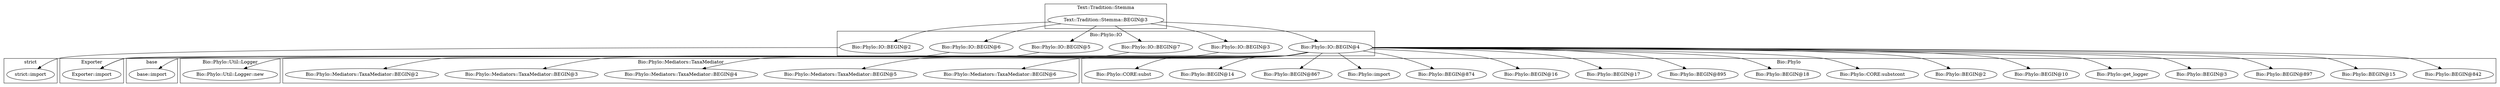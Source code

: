 digraph {
graph [overlap=false]
subgraph cluster_Bio_Phylo_Util_Logger {
	label="Bio::Phylo::Util::Logger";
	"Bio::Phylo::Util::Logger::new";
}
subgraph cluster_Text_Tradition_Stemma {
	label="Text::Tradition::Stemma";
	"Text::Tradition::Stemma::BEGIN@3";
}
subgraph cluster_Bio_Phylo_IO {
	label="Bio::Phylo::IO";
	"Bio::Phylo::IO::BEGIN@2";
	"Bio::Phylo::IO::BEGIN@5";
	"Bio::Phylo::IO::BEGIN@3";
	"Bio::Phylo::IO::BEGIN@7";
	"Bio::Phylo::IO::BEGIN@4";
	"Bio::Phylo::IO::BEGIN@6";
}
subgraph cluster_base {
	label="base";
	"base::import";
}
subgraph cluster_Exporter {
	label="Exporter";
	"Exporter::import";
}
subgraph cluster_Bio_Phylo_Mediators_TaxaMediator {
	label="Bio::Phylo::Mediators::TaxaMediator";
	"Bio::Phylo::Mediators::TaxaMediator::BEGIN@6";
	"Bio::Phylo::Mediators::TaxaMediator::BEGIN@5";
	"Bio::Phylo::Mediators::TaxaMediator::BEGIN@4";
	"Bio::Phylo::Mediators::TaxaMediator::BEGIN@3";
	"Bio::Phylo::Mediators::TaxaMediator::BEGIN@2";
}
subgraph cluster_strict {
	label="strict";
	"strict::import";
}
subgraph cluster_Bio_Phylo {
	label="Bio::Phylo";
	"Bio::Phylo::BEGIN@842";
	"Bio::Phylo::BEGIN@15";
	"Bio::Phylo::BEGIN@897";
	"Bio::Phylo::BEGIN@3";
	"Bio::Phylo::get_logger";
	"Bio::Phylo::BEGIN@10";
	"Bio::Phylo::BEGIN@2";
	"Bio::Phylo::CORE:substcont";
	"Bio::Phylo::BEGIN@18";
	"Bio::Phylo::BEGIN@895";
	"Bio::Phylo::BEGIN@17";
	"Bio::Phylo::BEGIN@16";
	"Bio::Phylo::BEGIN@874";
	"Bio::Phylo::import";
	"Bio::Phylo::BEGIN@867";
	"Bio::Phylo::BEGIN@14";
	"Bio::Phylo::CORE:subst";
}
"Text::Tradition::Stemma::BEGIN@3" -> "Bio::Phylo::IO::BEGIN@4";
"Bio::Phylo::IO::BEGIN@4" -> "Bio::Phylo::BEGIN@874";
"Bio::Phylo::IO::BEGIN@4" -> "Bio::Phylo::BEGIN@3";
"Bio::Phylo::IO::BEGIN@4" -> "Bio::Phylo::Util::Logger::new";
"Bio::Phylo::IO::BEGIN@4" -> "Bio::Phylo::get_logger";
"Bio::Phylo::IO::BEGIN@4" -> "Bio::Phylo::Mediators::TaxaMediator::BEGIN@6";
"Bio::Phylo::IO::BEGIN@4" -> "Bio::Phylo::Mediators::TaxaMediator::BEGIN@3";
"Bio::Phylo::IO::BEGIN@4" -> "Bio::Phylo::BEGIN@14";
"Bio::Phylo::IO::BEGIN@4" -> "Bio::Phylo::BEGIN@10";
"Bio::Phylo::IO::BEGIN@4" -> "Bio::Phylo::Mediators::TaxaMediator::BEGIN@4";
"Bio::Phylo::IO::BEGIN@4" -> "Bio::Phylo::BEGIN@2";
"Bio::Phylo::IO::BEGIN@4" -> "Bio::Phylo::BEGIN@895";
"Bio::Phylo::IO::BEGIN@4" -> "Bio::Phylo::BEGIN@15";
"Bio::Phylo::IO::BEGIN@2" -> "strict::import";
"Bio::Phylo::IO::BEGIN@4" -> "Bio::Phylo::Mediators::TaxaMediator::BEGIN@2";
"Bio::Phylo::IO::BEGIN@4" -> "Bio::Phylo::BEGIN@897";
"Bio::Phylo::IO::BEGIN@4" -> "Bio::Phylo::CORE:substcont";
"Text::Tradition::Stemma::BEGIN@3" -> "Bio::Phylo::IO::BEGIN@2";
"Bio::Phylo::IO::BEGIN@4" -> "Bio::Phylo::BEGIN@17";
"Bio::Phylo::IO::BEGIN@4" -> "Bio::Phylo::import";
"Bio::Phylo::IO::BEGIN@7" -> "Exporter::import";
"Bio::Phylo::IO::BEGIN@5" -> "Exporter::import";
"Bio::Phylo::IO::BEGIN@6" -> "Exporter::import";
"Text::Tradition::Stemma::BEGIN@3" -> "Bio::Phylo::IO::BEGIN@7";
"Bio::Phylo::IO::BEGIN@4" -> "Bio::Phylo::CORE:subst";
"Bio::Phylo::IO::BEGIN@4" -> "Bio::Phylo::BEGIN@842";
"Bio::Phylo::IO::BEGIN@3" -> "base::import";
"Text::Tradition::Stemma::BEGIN@3" -> "Bio::Phylo::IO::BEGIN@5";
"Bio::Phylo::IO::BEGIN@4" -> "Bio::Phylo::Mediators::TaxaMediator::BEGIN@5";
"Bio::Phylo::IO::BEGIN@4" -> "Bio::Phylo::BEGIN@867";
"Text::Tradition::Stemma::BEGIN@3" -> "Bio::Phylo::IO::BEGIN@3";
"Bio::Phylo::IO::BEGIN@4" -> "Bio::Phylo::BEGIN@16";
"Text::Tradition::Stemma::BEGIN@3" -> "Bio::Phylo::IO::BEGIN@6";
"Bio::Phylo::IO::BEGIN@4" -> "Bio::Phylo::BEGIN@18";
}
